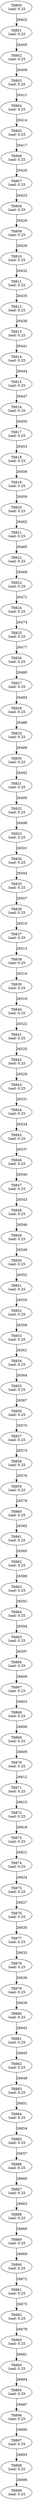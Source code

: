 digraph taskgraph {
	T8800 [label= "T8800\n load: 0.25"];
	T8801 [label= "T8801\n load: 0.25"];
	T8800 -> T8801[label=26402];
	T8802 [label= "T8802\n load: 0.25"];
	T8801 -> T8802[label=26405];
	T8803 [label= "T8803\n load: 0.25"];
	T8802 -> T8803[label=26408];
	T8804 [label= "T8804\n load: 0.25"];
	T8803 -> T8804[label=26411];
	T8805 [label= "T8805\n load: 0.25"];
	T8804 -> T8805[label=26414];
	T8806 [label= "T8806\n load: 0.25"];
	T8805 -> T8806[label=26417];
	T8807 [label= "T8807\n load: 0.25"];
	T8806 -> T8807[label=26420];
	T8808 [label= "T8808\n load: 0.25"];
	T8807 -> T8808[label=26423];
	T8809 [label= "T8809\n load: 0.25"];
	T8808 -> T8809[label=26426];
	T8810 [label= "T8810\n load: 0.25"];
	T8809 -> T8810[label=26429];
	T8811 [label= "T8811\n load: 0.25"];
	T8810 -> T8811[label=26432];
	T8812 [label= "T8812\n load: 0.25"];
	T8811 -> T8812[label=26435];
	T8813 [label= "T8813\n load: 0.25"];
	T8812 -> T8813[label=26438];
	T8814 [label= "T8814\n load: 0.25"];
	T8813 -> T8814[label=26441];
	T8815 [label= "T8815\n load: 0.25"];
	T8814 -> T8815[label=26444];
	T8816 [label= "T8816\n load: 0.25"];
	T8815 -> T8816[label=26447];
	T8817 [label= "T8817\n load: 0.25"];
	T8816 -> T8817[label=26450];
	T8818 [label= "T8818\n load: 0.25"];
	T8817 -> T8818[label=26453];
	T8819 [label= "T8819\n load: 0.25"];
	T8818 -> T8819[label=26456];
	T8820 [label= "T8820\n load: 0.25"];
	T8819 -> T8820[label=26459];
	T8821 [label= "T8821\n load: 0.25"];
	T8820 -> T8821[label=26462];
	T8822 [label= "T8822\n load: 0.25"];
	T8821 -> T8822[label=26465];
	T8823 [label= "T8823\n load: 0.25"];
	T8822 -> T8823[label=26468];
	T8824 [label= "T8824\n load: 0.25"];
	T8823 -> T8824[label=26471];
	T8825 [label= "T8825\n load: 0.25"];
	T8824 -> T8825[label=26474];
	T8826 [label= "T8826\n load: 0.25"];
	T8825 -> T8826[label=26477];
	T8827 [label= "T8827\n load: 0.25"];
	T8826 -> T8827[label=26480];
	T8828 [label= "T8828\n load: 0.25"];
	T8827 -> T8828[label=26483];
	T8829 [label= "T8829\n load: 0.25"];
	T8828 -> T8829[label=26486];
	T8830 [label= "T8830\n load: 0.25"];
	T8829 -> T8830[label=26489];
	T8831 [label= "T8831\n load: 0.25"];
	T8830 -> T8831[label=26492];
	T8832 [label= "T8832\n load: 0.25"];
	T8831 -> T8832[label=26495];
	T8833 [label= "T8833\n load: 0.25"];
	T8832 -> T8833[label=26498];
	T8834 [label= "T8834\n load: 0.25"];
	T8833 -> T8834[label=26501];
	T8835 [label= "T8835\n load: 0.25"];
	T8834 -> T8835[label=26504];
	T8836 [label= "T8836\n load: 0.25"];
	T8835 -> T8836[label=26507];
	T8837 [label= "T8837\n load: 0.25"];
	T8836 -> T8837[label=26510];
	T8838 [label= "T8838\n load: 0.25"];
	T8837 -> T8838[label=26513];
	T8839 [label= "T8839\n load: 0.25"];
	T8838 -> T8839[label=26516];
	T8840 [label= "T8840\n load: 0.25"];
	T8839 -> T8840[label=26519];
	T8841 [label= "T8841\n load: 0.25"];
	T8840 -> T8841[label=26522];
	T8842 [label= "T8842\n load: 0.25"];
	T8841 -> T8842[label=26525];
	T8843 [label= "T8843\n load: 0.25"];
	T8842 -> T8843[label=26528];
	T8844 [label= "T8844\n load: 0.25"];
	T8843 -> T8844[label=26531];
	T8845 [label= "T8845\n load: 0.25"];
	T8844 -> T8845[label=26534];
	T8846 [label= "T8846\n load: 0.25"];
	T8845 -> T8846[label=26537];
	T8847 [label= "T8847\n load: 0.25"];
	T8846 -> T8847[label=26540];
	T8848 [label= "T8848\n load: 0.25"];
	T8847 -> T8848[label=26543];
	T8849 [label= "T8849\n load: 0.25"];
	T8848 -> T8849[label=26546];
	T8850 [label= "T8850\n load: 0.25"];
	T8849 -> T8850[label=26549];
	T8851 [label= "T8851\n load: 0.25"];
	T8850 -> T8851[label=26552];
	T8852 [label= "T8852\n load: 0.25"];
	T8851 -> T8852[label=26555];
	T8853 [label= "T8853\n load: 0.25"];
	T8852 -> T8853[label=26558];
	T8854 [label= "T8854\n load: 0.25"];
	T8853 -> T8854[label=26561];
	T8855 [label= "T8855\n load: 0.25"];
	T8854 -> T8855[label=26564];
	T8856 [label= "T8856\n load: 0.25"];
	T8855 -> T8856[label=26567];
	T8857 [label= "T8857\n load: 0.25"];
	T8856 -> T8857[label=26570];
	T8858 [label= "T8858\n load: 0.25"];
	T8857 -> T8858[label=26573];
	T8859 [label= "T8859\n load: 0.25"];
	T8858 -> T8859[label=26576];
	T8860 [label= "T8860\n load: 0.25"];
	T8859 -> T8860[label=26579];
	T8861 [label= "T8861\n load: 0.25"];
	T8860 -> T8861[label=26582];
	T8862 [label= "T8862\n load: 0.25"];
	T8861 -> T8862[label=26585];
	T8863 [label= "T8863\n load: 0.25"];
	T8862 -> T8863[label=26588];
	T8864 [label= "T8864\n load: 0.25"];
	T8863 -> T8864[label=26591];
	T8865 [label= "T8865\n load: 0.25"];
	T8864 -> T8865[label=26594];
	T8866 [label= "T8866\n load: 0.25"];
	T8865 -> T8866[label=26597];
	T8867 [label= "T8867\n load: 0.25"];
	T8866 -> T8867[label=26600];
	T8868 [label= "T8868\n load: 0.25"];
	T8867 -> T8868[label=26603];
	T8869 [label= "T8869\n load: 0.25"];
	T8868 -> T8869[label=26606];
	T8870 [label= "T8870\n load: 0.25"];
	T8869 -> T8870[label=26609];
	T8871 [label= "T8871\n load: 0.25"];
	T8870 -> T8871[label=26612];
	T8872 [label= "T8872\n load: 0.25"];
	T8871 -> T8872[label=26615];
	T8873 [label= "T8873\n load: 0.25"];
	T8872 -> T8873[label=26618];
	T8874 [label= "T8874\n load: 0.25"];
	T8873 -> T8874[label=26621];
	T8875 [label= "T8875\n load: 0.25"];
	T8874 -> T8875[label=26624];
	T8876 [label= "T8876\n load: 0.25"];
	T8875 -> T8876[label=26627];
	T8877 [label= "T8877\n load: 0.25"];
	T8876 -> T8877[label=26630];
	T8878 [label= "T8878\n load: 0.25"];
	T8877 -> T8878[label=26633];
	T8879 [label= "T8879\n load: 0.25"];
	T8878 -> T8879[label=26636];
	T8880 [label= "T8880\n load: 0.25"];
	T8879 -> T8880[label=26639];
	T8881 [label= "T8881\n load: 0.25"];
	T8880 -> T8881[label=26642];
	T8882 [label= "T8882\n load: 0.25"];
	T8881 -> T8882[label=26645];
	T8883 [label= "T8883\n load: 0.25"];
	T8882 -> T8883[label=26648];
	T8884 [label= "T8884\n load: 0.25"];
	T8883 -> T8884[label=26651];
	T8885 [label= "T8885\n load: 0.25"];
	T8884 -> T8885[label=26654];
	T8886 [label= "T8886\n load: 0.25"];
	T8885 -> T8886[label=26657];
	T8887 [label= "T8887\n load: 0.25"];
	T8886 -> T8887[label=26660];
	T8888 [label= "T8888\n load: 0.25"];
	T8887 -> T8888[label=26663];
	T8889 [label= "T8889\n load: 0.25"];
	T8888 -> T8889[label=26666];
	T8890 [label= "T8890\n load: 0.25"];
	T8889 -> T8890[label=26669];
	T8891 [label= "T8891\n load: 0.25"];
	T8890 -> T8891[label=26672];
	T8892 [label= "T8892\n load: 0.25"];
	T8891 -> T8892[label=26675];
	T8893 [label= "T8893\n load: 0.25"];
	T8892 -> T8893[label=26678];
	T8894 [label= "T8894\n load: 0.25"];
	T8893 -> T8894[label=26681];
	T8895 [label= "T8895\n load: 0.25"];
	T8894 -> T8895[label=26684];
	T8896 [label= "T8896\n load: 0.25"];
	T8895 -> T8896[label=26687];
	T8897 [label= "T8897\n load: 0.25"];
	T8896 -> T8897[label=26690];
	T8898 [label= "T8898\n load: 0.25"];
	T8897 -> T8898[label=26693];
	T8899 [label= "T8899\n load: 0.25"];
	T8898 -> T8899[label=26696];
}